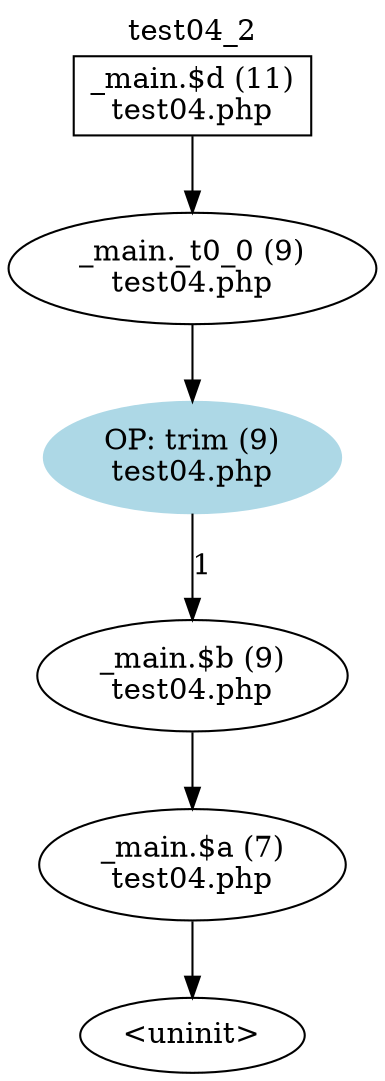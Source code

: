 digraph cfg {
  label="test04_2";
  labelloc=t;
  n1 [shape=box, label="_main.$d (11)\ntest04.php"];
  n2 [shape=ellipse, label="_main._t0_0 (9)\ntest04.php"];
  n3 [shape=ellipse, label="OP: trim (9)\ntest04.php",style=filled,color=lightblue];
  n4 [shape=ellipse, label="_main.$b (9)\ntest04.php"];
  n5 [shape=ellipse, label="_main.$a (7)\ntest04.php"];
  n6 [shape=ellipse, label="<uninit>"];
  n1 -> n2;
  n2 -> n3;
  n3 -> n4[label="1"];
  n4 -> n5;
  n5 -> n6;
}
